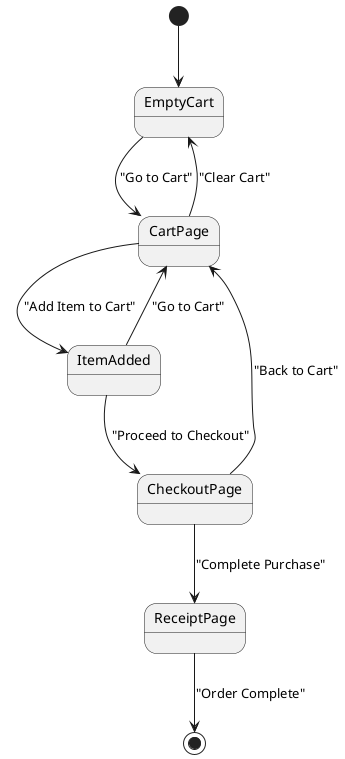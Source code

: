 @startuml
' Initial state
[*] --> EmptyCart

' States
EmptyCart --> CartPage : "Go to Cart"
CartPage --> ItemAdded : "Add Item to Cart"
ItemAdded --> CartPage : "Go to Cart"
ItemAdded --> CheckoutPage : "Proceed to Checkout"
CartPage --> EmptyCart : "Clear Cart"

CheckoutPage --> ReceiptPage : "Complete Purchase"
CheckoutPage --> CartPage : "Back to Cart"
ReceiptPage --> [*] : "Order Complete"

@enduml
